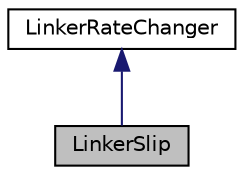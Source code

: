 digraph "LinkerSlip"
{
 // INTERACTIVE_SVG=YES
  edge [fontname="Helvetica",fontsize="10",labelfontname="Helvetica",labelfontsize="10"];
  node [fontname="Helvetica",fontsize="10",shape=record];
  Node0 [label="LinkerSlip",height=0.2,width=0.4,color="black", fillcolor="grey75", style="filled", fontcolor="black"];
  Node1 -> Node0 [dir="back",color="midnightblue",fontsize="10",style="solid",fontname="Helvetica"];
  Node1 [label="LinkerRateChanger",height=0.2,width=0.4,color="black", fillcolor="white", style="filled",URL="$classLinkerRateChanger.html",tooltip="Used to change Linker reaction rates based on forces in the network. "];
}
